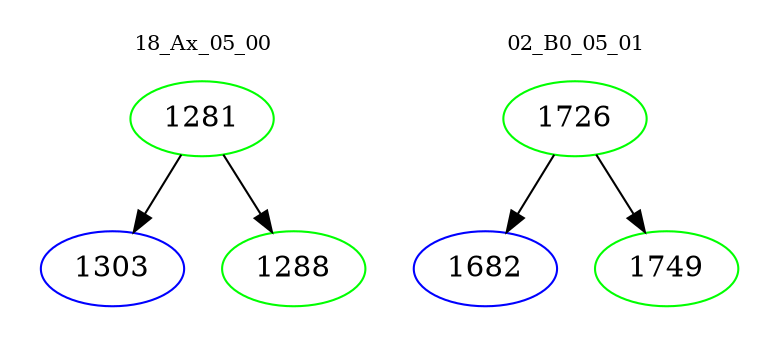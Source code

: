 digraph{
subgraph cluster_0 {
color = white
label = "18_Ax_05_00";
fontsize=10;
T0_1281 [label="1281", color="green"]
T0_1281 -> T0_1303 [color="black"]
T0_1303 [label="1303", color="blue"]
T0_1281 -> T0_1288 [color="black"]
T0_1288 [label="1288", color="green"]
}
subgraph cluster_1 {
color = white
label = "02_B0_05_01";
fontsize=10;
T1_1726 [label="1726", color="green"]
T1_1726 -> T1_1682 [color="black"]
T1_1682 [label="1682", color="blue"]
T1_1726 -> T1_1749 [color="black"]
T1_1749 [label="1749", color="green"]
}
}

